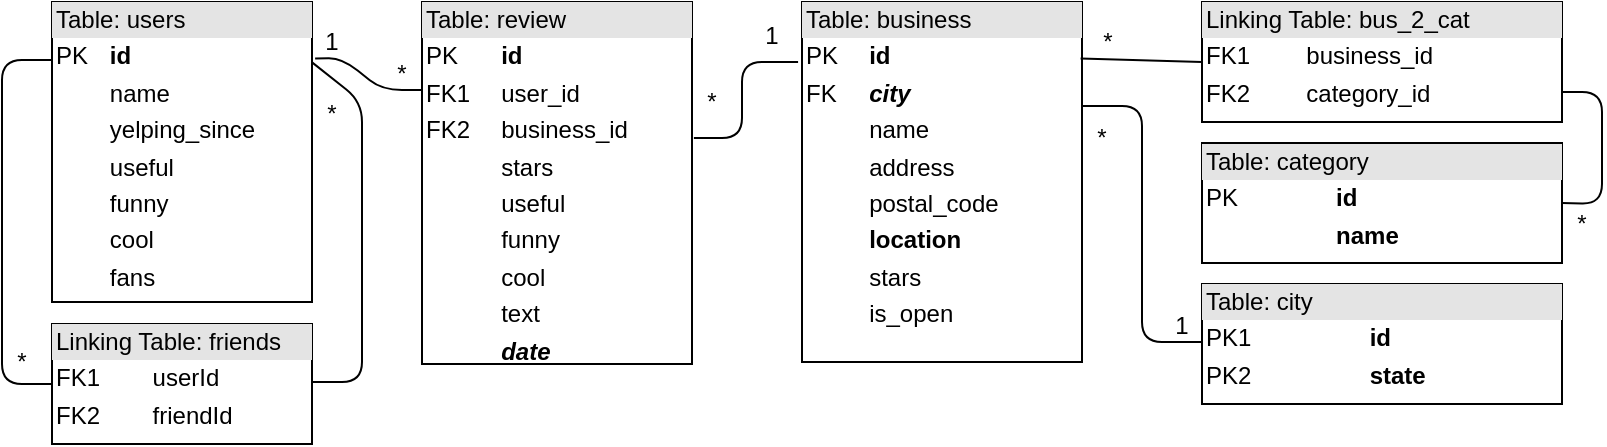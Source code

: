 <mxfile version="12.2.6" type="device" pages="1"><diagram id="ce06p39AJB-3T0cIz9pi" name="Page-1"><mxGraphModel dx="971" dy="529" grid="1" gridSize="10" guides="1" tooltips="1" connect="1" arrows="1" fold="1" page="1" pageScale="1" pageWidth="850" pageHeight="1100" math="0" shadow="0"><root><mxCell id="0"/><mxCell id="1" parent="0"/><mxCell id="GBZHUh6mI9RMcAQZ4hgI-1" value="&lt;div style=&quot;box-sizing: border-box ; width: 100% ; background: #e4e4e4 ; padding: 2px&quot;&gt;Table: review&lt;/div&gt;&lt;table style=&quot;width: 100% ; font-size: 1em&quot; cellpadding=&quot;2&quot; cellspacing=&quot;0&quot;&gt;&lt;tbody&gt;&lt;tr&gt;&lt;td&gt;PK&lt;/td&gt;&lt;td&gt;&lt;b&gt;id&lt;/b&gt;&lt;/td&gt;&lt;/tr&gt;&lt;tr&gt;&lt;td&gt;FK1&lt;/td&gt;&lt;td&gt;user_id&lt;/td&gt;&lt;/tr&gt;&lt;tr&gt;&lt;td&gt;FK2&lt;/td&gt;&lt;td&gt;business_id&lt;/td&gt;&lt;/tr&gt;&lt;tr&gt;&lt;td&gt;&lt;br&gt;&lt;/td&gt;&lt;td&gt;stars&lt;/td&gt;&lt;/tr&gt;&lt;tr&gt;&lt;td&gt;&lt;br&gt;&lt;/td&gt;&lt;td&gt;useful&lt;/td&gt;&lt;/tr&gt;&lt;tr&gt;&lt;td&gt;&lt;br&gt;&lt;/td&gt;&lt;td&gt;funny&lt;/td&gt;&lt;/tr&gt;&lt;tr&gt;&lt;td&gt;&lt;br&gt;&lt;/td&gt;&lt;td&gt;cool&lt;/td&gt;&lt;/tr&gt;&lt;tr&gt;&lt;td&gt;&lt;br&gt;&lt;/td&gt;&lt;td&gt;text&lt;/td&gt;&lt;/tr&gt;&lt;tr&gt;&lt;td&gt;&lt;br&gt;&lt;/td&gt;&lt;td&gt;&lt;i&gt;&lt;b&gt;date&lt;/b&gt;&lt;/i&gt;&lt;/td&gt;&lt;/tr&gt;&lt;/tbody&gt;&lt;/table&gt;" style="verticalAlign=top;align=left;overflow=fill;html=1;" parent="1" vertex="1"><mxGeometry x="250" y="20" width="135" height="181" as="geometry"/></mxCell><mxCell id="GBZHUh6mI9RMcAQZ4hgI-3" value="&lt;div style=&quot;box-sizing: border-box ; width: 100% ; background: #e4e4e4 ; padding: 2px&quot;&gt;Table: business&lt;/div&gt;&lt;table style=&quot;width: 100% ; font-size: 1em&quot; cellpadding=&quot;2&quot; cellspacing=&quot;0&quot;&gt;&lt;tbody&gt;&lt;tr&gt;&lt;td&gt;PK&lt;/td&gt;&lt;td&gt;&lt;b&gt;id&lt;/b&gt;&lt;/td&gt;&lt;/tr&gt;&lt;tr&gt;&lt;td&gt;FK&lt;/td&gt;&lt;td&gt;&lt;b&gt;&lt;i&gt;city&lt;/i&gt;&lt;/b&gt;&lt;/td&gt;&lt;/tr&gt;&lt;tr&gt;&lt;td&gt;&lt;br&gt;&lt;/td&gt;&lt;td&gt;name&lt;/td&gt;&lt;/tr&gt;&lt;tr&gt;&lt;td&gt;&lt;br&gt;&lt;/td&gt;&lt;td&gt;address&lt;/td&gt;&lt;/tr&gt;&lt;tr&gt;&lt;td&gt;&lt;br&gt;&lt;/td&gt;&lt;td&gt;postal_code&lt;/td&gt;&lt;/tr&gt;&lt;tr&gt;&lt;td&gt;&lt;br&gt;&lt;/td&gt;&lt;td&gt;&lt;b&gt;location&lt;/b&gt;&lt;/td&gt;&lt;/tr&gt;&lt;tr&gt;&lt;td&gt;&lt;br&gt;&lt;/td&gt;&lt;td&gt;stars&lt;/td&gt;&lt;/tr&gt;&lt;tr&gt;&lt;td&gt;&lt;br&gt;&lt;/td&gt;&lt;td&gt;is_open&lt;/td&gt;&lt;/tr&gt;&lt;/tbody&gt;&lt;/table&gt;" style="verticalAlign=top;align=left;overflow=fill;html=1;" parent="1" vertex="1"><mxGeometry x="440" y="20" width="140" height="180" as="geometry"/></mxCell><mxCell id="GBZHUh6mI9RMcAQZ4hgI-4" value="&lt;div style=&quot;box-sizing: border-box ; width: 100% ; background: #e4e4e4 ; padding: 2px&quot;&gt;Table: category&lt;/div&gt;&lt;table style=&quot;width: 100% ; font-size: 1em&quot; cellpadding=&quot;2&quot; cellspacing=&quot;0&quot;&gt;&lt;tbody&gt;&lt;tr&gt;&lt;td&gt;PK&lt;/td&gt;&lt;td&gt;&lt;b&gt;id&lt;/b&gt;&lt;/td&gt;&lt;/tr&gt;&lt;tr&gt;&lt;td&gt;&lt;br&gt;&lt;/td&gt;&lt;td&gt;&lt;b&gt;name&lt;/b&gt;&lt;/td&gt;&lt;/tr&gt;&lt;/tbody&gt;&lt;/table&gt;" style="verticalAlign=top;align=left;overflow=fill;html=1;" parent="1" vertex="1"><mxGeometry x="640" y="90.5" width="180" height="60" as="geometry"/></mxCell><mxCell id="GBZHUh6mI9RMcAQZ4hgI-5" value="&lt;div style=&quot;box-sizing: border-box ; width: 100% ; background: #e4e4e4 ; padding: 2px&quot;&gt;Linking Table: friends&lt;/div&gt;&lt;table style=&quot;width: 100% ; font-size: 1em&quot; cellpadding=&quot;2&quot; cellspacing=&quot;0&quot;&gt;&lt;tbody&gt;&lt;tr&gt;&lt;td&gt;FK1&lt;/td&gt;&lt;td&gt;userId&lt;/td&gt;&lt;/tr&gt;&lt;tr&gt;&lt;td&gt;FK2&lt;/td&gt;&lt;td&gt;friendId&lt;/td&gt;&lt;/tr&gt;&lt;/tbody&gt;&lt;/table&gt;" style="verticalAlign=top;align=left;overflow=fill;html=1;" parent="1" vertex="1"><mxGeometry x="65" y="181" width="130" height="60" as="geometry"/></mxCell><mxCell id="GBZHUh6mI9RMcAQZ4hgI-6" value="&lt;div style=&quot;box-sizing: border-box ; width: 100% ; background: #e4e4e4 ; padding: 2px&quot;&gt;Table: users&lt;/div&gt;&lt;table style=&quot;width: 100% ; font-size: 1em&quot; cellpadding=&quot;2&quot; cellspacing=&quot;0&quot;&gt;&lt;tbody&gt;&lt;tr&gt;&lt;td&gt;PK&lt;/td&gt;&lt;td&gt;&lt;b&gt;id&lt;/b&gt;&lt;/td&gt;&lt;/tr&gt;&lt;tr&gt;&lt;td&gt;&lt;br&gt;&lt;/td&gt;&lt;td&gt;name&lt;/td&gt;&lt;/tr&gt;&lt;tr&gt;&lt;td&gt;&lt;br&gt;&lt;/td&gt;&lt;td&gt;yelping_since&lt;/td&gt;&lt;/tr&gt;&lt;tr&gt;&lt;td&gt;&lt;br&gt;&lt;/td&gt;&lt;td&gt;useful&lt;/td&gt;&lt;/tr&gt;&lt;tr&gt;&lt;td&gt;&lt;br&gt;&lt;/td&gt;&lt;td&gt;funny&lt;/td&gt;&lt;/tr&gt;&lt;tr&gt;&lt;td&gt;&lt;br&gt;&lt;/td&gt;&lt;td&gt;cool&lt;/td&gt;&lt;/tr&gt;&lt;tr&gt;&lt;td&gt;&lt;br&gt;&lt;/td&gt;&lt;td&gt;fans&lt;/td&gt;&lt;/tr&gt;&lt;/tbody&gt;&lt;/table&gt;" style="verticalAlign=top;align=left;overflow=fill;html=1;" parent="1" vertex="1"><mxGeometry x="65" y="20" width="130" height="150" as="geometry"/></mxCell><mxCell id="GBZHUh6mI9RMcAQZ4hgI-7" value="&lt;div style=&quot;box-sizing: border-box ; width: 100% ; background: #e4e4e4 ; padding: 2px&quot;&gt;Table: city&lt;/div&gt;&lt;table style=&quot;width: 100% ; font-size: 1em&quot; cellpadding=&quot;2&quot; cellspacing=&quot;0&quot;&gt;&lt;tbody&gt;&lt;tr&gt;&lt;td&gt;PK1&lt;/td&gt;&lt;td&gt;&lt;b&gt;id&lt;/b&gt;&lt;/td&gt;&lt;/tr&gt;&lt;tr&gt;&lt;td&gt;PK2&lt;/td&gt;&lt;td&gt;&lt;b&gt;state&lt;/b&gt;&lt;/td&gt;&lt;/tr&gt;&lt;tr&gt;&lt;td&gt;&lt;/td&gt;&lt;td&gt;&lt;br&gt;&lt;/td&gt;&lt;/tr&gt;&lt;/tbody&gt;&lt;/table&gt;" style="verticalAlign=top;align=left;overflow=fill;html=1;" parent="1" vertex="1"><mxGeometry x="640" y="161" width="180" height="60" as="geometry"/></mxCell><mxCell id="GBZHUh6mI9RMcAQZ4hgI-8" value="&lt;div style=&quot;box-sizing: border-box ; width: 100% ; background: #e4e4e4 ; padding: 2px&quot;&gt;Linking Table: bus_2_cat&lt;/div&gt;&lt;table style=&quot;width: 100% ; font-size: 1em&quot; cellpadding=&quot;2&quot; cellspacing=&quot;0&quot;&gt;&lt;tbody&gt;&lt;tr&gt;&lt;td&gt;FK1&lt;/td&gt;&lt;td&gt;business_id&lt;/td&gt;&lt;/tr&gt;&lt;tr&gt;&lt;td&gt;FK2&lt;/td&gt;&lt;td&gt;category_id&lt;/td&gt;&lt;/tr&gt;&lt;/tbody&gt;&lt;/table&gt;" style="verticalAlign=top;align=left;overflow=fill;html=1;" parent="1" vertex="1"><mxGeometry x="640" y="20" width="180" height="60" as="geometry"/></mxCell><mxCell id="GBZHUh6mI9RMcAQZ4hgI-9" value="" style="endArrow=none;html=1;exitX=0.995;exitY=0.157;exitDx=0;exitDy=0;exitPerimeter=0;" parent="1" source="GBZHUh6mI9RMcAQZ4hgI-3" edge="1"><mxGeometry width="50" height="50" relative="1" as="geometry"><mxPoint x="600" y="50" as="sourcePoint"/><mxPoint x="640" y="50" as="targetPoint"/></mxGeometry></mxCell><mxCell id="GBZHUh6mI9RMcAQZ4hgI-11" value="" style="endArrow=none;html=1;entryX=1;entryY=0.75;entryDx=0;entryDy=0;exitX=1;exitY=0.5;exitDx=0;exitDy=0;" parent="1" source="GBZHUh6mI9RMcAQZ4hgI-4" target="GBZHUh6mI9RMcAQZ4hgI-8" edge="1"><mxGeometry width="50" height="50" relative="1" as="geometry"><mxPoint x="360" y="731" as="sourcePoint"/><mxPoint x="410" y="681" as="targetPoint"/><Array as="points"><mxPoint x="840" y="121"/><mxPoint x="840" y="65"/></Array></mxGeometry></mxCell><mxCell id="GBZHUh6mI9RMcAQZ4hgI-12" value="" style="endArrow=none;html=1;" parent="1" edge="1"><mxGeometry width="50" height="50" relative="1" as="geometry"><mxPoint x="580" y="72" as="sourcePoint"/><mxPoint x="640" y="190" as="targetPoint"/><Array as="points"><mxPoint x="610" y="72"/><mxPoint x="610" y="190"/></Array></mxGeometry></mxCell><mxCell id="GBZHUh6mI9RMcAQZ4hgI-17" value="" style="endArrow=none;html=1;entryX=-0.014;entryY=0.178;entryDx=0;entryDy=0;exitX=1.007;exitY=0.387;exitDx=0;exitDy=0;exitPerimeter=0;entryPerimeter=0;" parent="1" edge="1"><mxGeometry width="50" height="50" relative="1" as="geometry"><mxPoint x="385.945" y="88.047" as="sourcePoint"/><mxPoint x="438.04" y="50.04" as="targetPoint"/><Array as="points"><mxPoint x="410" y="88"/><mxPoint x="410" y="50"/></Array></mxGeometry></mxCell><mxCell id="GBZHUh6mI9RMcAQZ4hgI-18" value="" style="endArrow=none;html=1;entryX=0.01;entryY=1.016;entryDx=0;entryDy=0;entryPerimeter=0;" parent="1" target="GBZHUh6mI9RMcAQZ4hgI-34" edge="1"><mxGeometry width="50" height="50" relative="1" as="geometry"><mxPoint x="195" y="210" as="sourcePoint"/><mxPoint x="370" y="501" as="targetPoint"/><Array as="points"><mxPoint x="220" y="210"/><mxPoint x="220" y="70"/></Array></mxGeometry></mxCell><mxCell id="GBZHUh6mI9RMcAQZ4hgI-19" value="" style="endArrow=none;html=1;exitX=0;exitY=0.5;exitDx=0;exitDy=0;entryX=-0.001;entryY=0.193;entryDx=0;entryDy=0;entryPerimeter=0;" parent="1" source="GBZHUh6mI9RMcAQZ4hgI-5" target="GBZHUh6mI9RMcAQZ4hgI-6" edge="1"><mxGeometry width="50" height="50" relative="1" as="geometry"><mxPoint x="320" y="551" as="sourcePoint"/><mxPoint x="62" y="195" as="targetPoint"/><Array as="points"><mxPoint x="40" y="211"/><mxPoint x="40" y="49"/></Array></mxGeometry></mxCell><mxCell id="GBZHUh6mI9RMcAQZ4hgI-20" value="" style="endArrow=none;html=1;exitX=1.012;exitY=0.188;exitDx=0;exitDy=0;exitPerimeter=0;" parent="1" edge="1" source="GBZHUh6mI9RMcAQZ4hgI-6"><mxGeometry width="50" height="50" relative="1" as="geometry"><mxPoint x="195" y="64" as="sourcePoint"/><mxPoint x="250" y="64" as="targetPoint"/><Array as="points"><mxPoint x="210" y="48"/><mxPoint x="230" y="64"/></Array></mxGeometry></mxCell><mxCell id="GBZHUh6mI9RMcAQZ4hgI-22" value="*" style="text;html=1;strokeColor=none;fillColor=none;align=center;verticalAlign=middle;whiteSpace=wrap;rounded=0;" parent="1" vertex="1"><mxGeometry x="583" y="30" width="20" height="20" as="geometry"/></mxCell><mxCell id="GBZHUh6mI9RMcAQZ4hgI-23" value="1" style="text;html=1;strokeColor=none;fillColor=none;align=center;verticalAlign=middle;whiteSpace=wrap;rounded=0;" parent="1" vertex="1"><mxGeometry x="620" y="172" width="20" height="19" as="geometry"/></mxCell><mxCell id="GBZHUh6mI9RMcAQZ4hgI-26" value="*" style="text;html=1;strokeColor=none;fillColor=none;align=center;verticalAlign=middle;whiteSpace=wrap;rounded=0;" parent="1" vertex="1"><mxGeometry x="820" y="120.5" width="20" height="20" as="geometry"/></mxCell><mxCell id="GBZHUh6mI9RMcAQZ4hgI-27" value="*" style="text;html=1;strokeColor=none;fillColor=none;align=center;verticalAlign=middle;whiteSpace=wrap;rounded=0;" parent="1" vertex="1"><mxGeometry x="580" y="78" width="20" height="19" as="geometry"/></mxCell><mxCell id="GBZHUh6mI9RMcAQZ4hgI-28" value="*" style="text;html=1;strokeColor=none;fillColor=none;align=center;verticalAlign=middle;whiteSpace=wrap;rounded=0;" parent="1" vertex="1"><mxGeometry x="385" y="60" width="20" height="20" as="geometry"/></mxCell><mxCell id="GBZHUh6mI9RMcAQZ4hgI-29" value="1" style="text;html=1;strokeColor=none;fillColor=none;align=center;verticalAlign=middle;whiteSpace=wrap;rounded=0;" parent="1" vertex="1"><mxGeometry x="414.5" y="28" width="20" height="18" as="geometry"/></mxCell><mxCell id="GBZHUh6mI9RMcAQZ4hgI-30" value="*" style="text;html=1;strokeColor=none;fillColor=none;align=center;verticalAlign=middle;whiteSpace=wrap;rounded=0;" parent="1" vertex="1"><mxGeometry x="230" y="46" width="20" height="20" as="geometry"/></mxCell><mxCell id="GBZHUh6mI9RMcAQZ4hgI-32" value="*" style="text;html=1;strokeColor=none;fillColor=none;align=center;verticalAlign=middle;whiteSpace=wrap;rounded=0;" parent="1" vertex="1"><mxGeometry x="195" y="66" width="20" height="20" as="geometry"/></mxCell><mxCell id="GBZHUh6mI9RMcAQZ4hgI-34" value="1" style="text;html=1;strokeColor=none;fillColor=none;align=center;verticalAlign=middle;whiteSpace=wrap;rounded=0;" parent="1" vertex="1"><mxGeometry x="195" y="30" width="20" height="20" as="geometry"/></mxCell><mxCell id="GBZHUh6mI9RMcAQZ4hgI-35" value="*" style="text;html=1;strokeColor=none;fillColor=none;align=center;verticalAlign=middle;whiteSpace=wrap;rounded=0;" parent="1" vertex="1"><mxGeometry x="40" y="190" width="20" height="20" as="geometry"/></mxCell></root></mxGraphModel></diagram></mxfile>